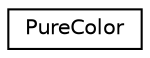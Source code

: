 digraph "Graphical Class Hierarchy"
{
 // LATEX_PDF_SIZE
  edge [fontname="Helvetica",fontsize="10",labelfontname="Helvetica",labelfontsize="10"];
  node [fontname="Helvetica",fontsize="10",shape=record];
  rankdir="LR";
  Node0 [label="PureColor",height=0.2,width=0.4,color="black", fillcolor="white", style="filled",URL="$class_pure_color.html",tooltip="Pure color class."];
}
